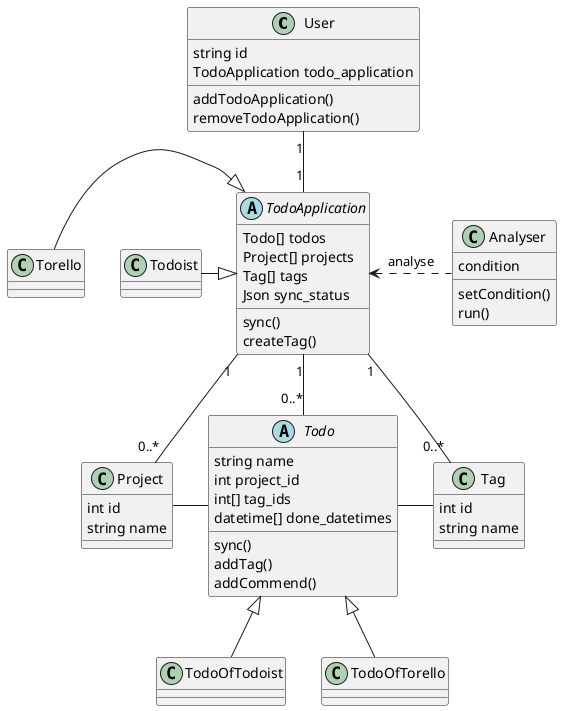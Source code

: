 @startuml
'https://plantuml.com/class-diagram


class User {
string id
TodoApplication todo_application
addTodoApplication()
removeTodoApplication()
}

abstract class TodoApplication {
Todo[] todos
Project[] projects
Tag[] tags
Json sync_status
sync()
createTag()
}

abstract class Todo {
string name
int project_id
int[] tag_ids
datetime[] done_datetimes
sync()
addTag()
addCommend()
}

class Analyser {
condition
setCondition()
run()
}

class Project {
int id
string name
}

class Tag {
int id
string name
}

Analyser .left> TodoApplication : analyse

User "1"--"1" TodoApplication

TodoApplication "1"--"0..*" Todo
TodoApplication "1"--"0..*" Project
TodoApplication "1"--"0..*" Tag
Todo -left Project
Todo -right Tag

TodoApplication <|-left Todoist
TodoApplication <|-left Torello

Todo <|-- TodoOfTodoist
Todo <|-- TodoOfTorello

@enduml
